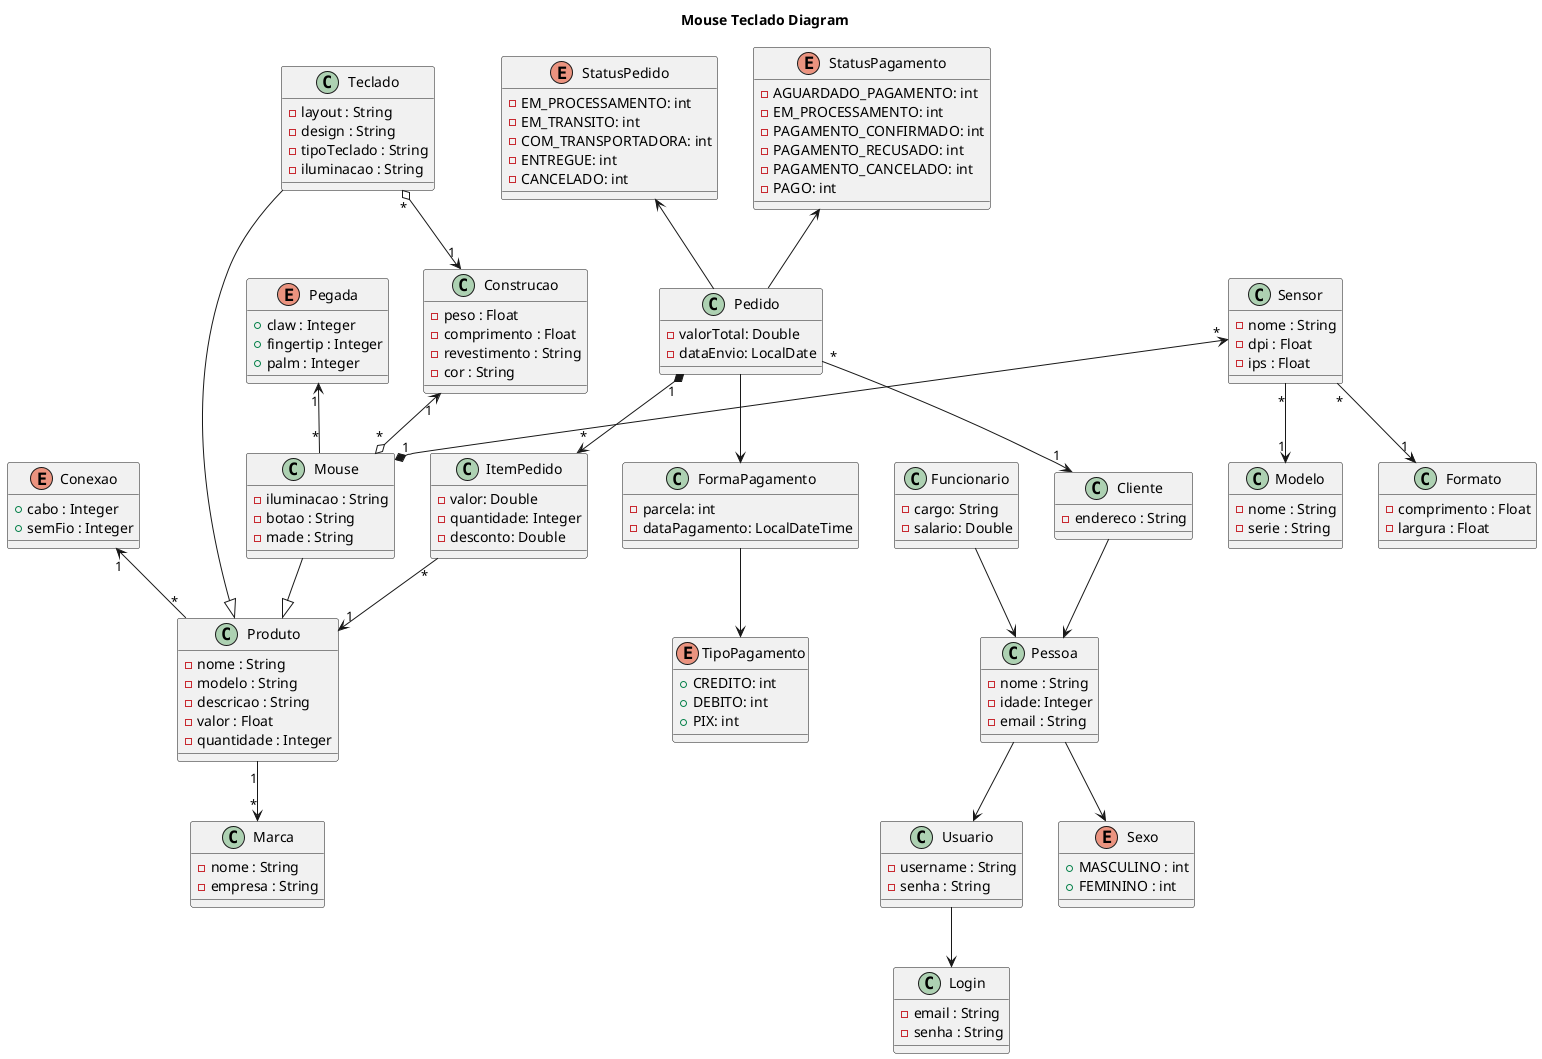 @startuml Mouse Teclado Diagram

title Mouse Teclado Diagram

class Mouse{
  -iluminacao : String
  -botao : String
  -made : String
}

class Teclado{
  -layout : String
  -design : String
  -tipoTeclado : String
  -iluminacao : String
}

enum Pegada{
  +claw : Integer
  +fingertip : Integer
  +palm : Integer
}

class Produto{
  -nome : String
  -modelo : String
  -descricao : String
  -valor : Float
  -quantidade : Integer
}

enum Conexao{
  +cabo : Integer
  +semFio : Integer
}

class Marca{
  -nome : String
  -empresa : String
}

class Construcao{
  -peso : Float
  -comprimento : Float
  -revestimento : String
  -cor : String
}

class Sensor{
  -nome : String
  -dpi : Float
  -ips : Float
}

class Formato{
  -comprimento : Float
  -largura : Float
}

class Modelo{
  -nome : String
  -serie : String
}

class Pedido{
  - valorTotal: Double
  - dataEnvio: LocalDate
}

class ItemPedido{
 - valor: Double
 - quantidade: Integer
 - desconto: Double
}

class FormaPagamento {
    - parcela: int
    - dataPagamento: LocalDateTime
}

enum TipoPagamento{
  + CREDITO: int
  + DEBITO: int
  + PIX: int
}

enum StatusPedido {
  - EM_PROCESSAMENTO: int
  - EM_TRANSITO: int
  - COM_TRANSPORTADORA: int
  - ENTREGUE: int
  - CANCELADO: int
}

enum StatusPagamento{                         
  - AGUARDADO_PAGAMENTO: int
  - EM_PROCESSAMENTO: int
  - PAGAMENTO_CONFIRMADO: int
  - PAGAMENTO_RECUSADO: int
  - PAGAMENTO_CANCELADO: int
  - PAGO: int
}

class Funcionario{
 - cargo: String
 - salario: Double
}

class Cliente{
 -endereco : String 
}

Class Pessoa{
 -nome : String
 -idade: Integer
 -email : String
}

enum Sexo{
 + MASCULINO : int
 + FEMININO : int
}

Class Usuario{
 -username : String
 -senha : String
}

Class Login{
 -email : String
 -senha : String
}

Pegada "1"<--"*" Mouse
Construcao "1"<--o "*" Mouse
Sensor "*"<--*"1" Mouse
Sensor "*"-->"1" Modelo
Sensor "*"-->"1" Formato
Mouse --|> Produto
Produto "1"-->"*" Marca
Conexao "1"<--"*" Produto

Teclado "*" o-->"1" Construcao
Teclado --|> Produto

Usuario --> Login
Pessoa --> Usuario
Pessoa --> Sexo
Cliente --> Pessoa
Funcionario --> Pessoa

Pedido "*" --> "1" Cliente
Pedido "1" *--> "*" ItemPedido
ItemPedido "*" --> "1" Produto

Pedido --> FormaPagamento
FormaPagamento --> TipoPagamento
StatusPagamento <-- Pedido
StatusPedido <-- Pedido


@enduml